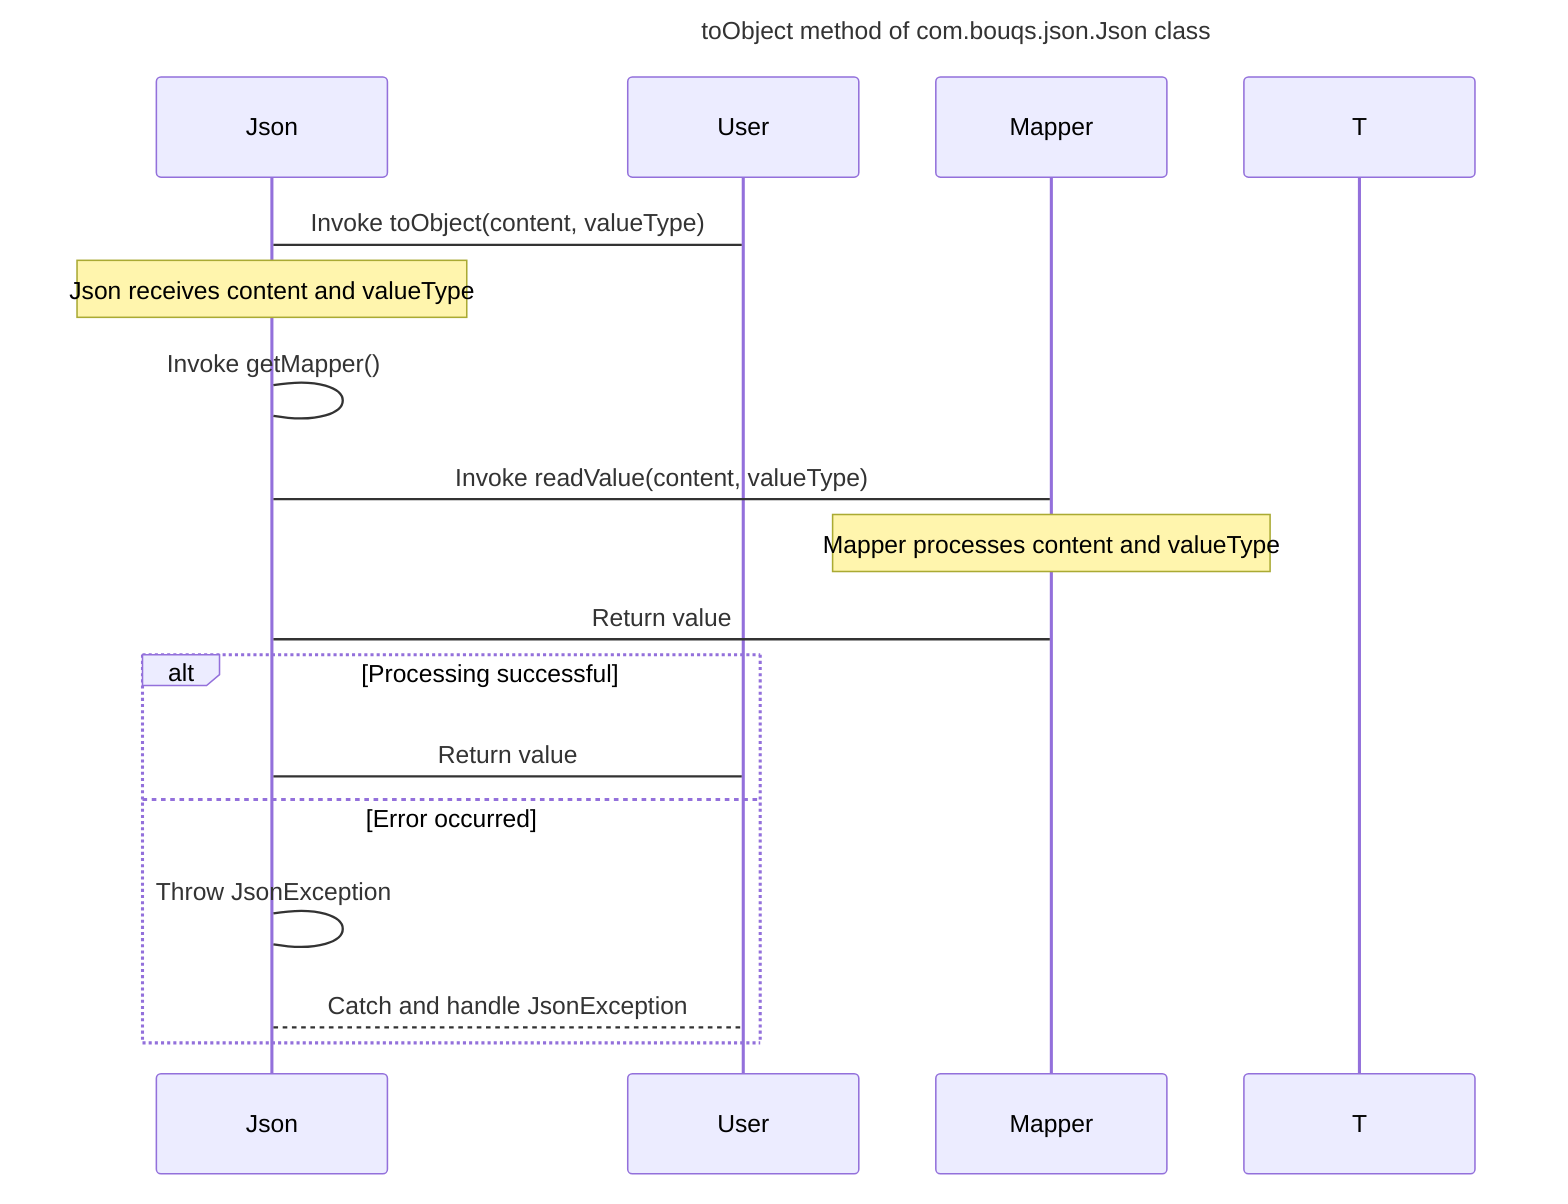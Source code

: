 sequenceDiagram
    title toObject method of com.bouqs.json.Json class

    participant Json
    participant User
    participant Mapper
    participant T
    
    User->Json: Invoke toObject(content, valueType)
    Note over Json: Json receives content and valueType
    Json->Json: Invoke getMapper()
    Json->Mapper: Invoke readValue(content, valueType)
    Note over Mapper: Mapper processes content and valueType
    Mapper->Json: Return value
    alt Processing successful
        Json->User: Return value
    else Error occurred
        Json->Json: Throw JsonException
        Json-->User: Catch and handle JsonException
    end